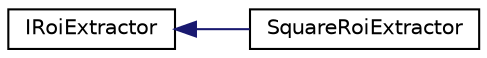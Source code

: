 digraph "Graphical Class Hierarchy"
{
  edge [fontname="Helvetica",fontsize="10",labelfontname="Helvetica",labelfontsize="10"];
  node [fontname="Helvetica",fontsize="10",shape=record];
  rankdir="LR";
  Node1 [label="IRoiExtractor",height=0.2,width=0.4,color="black", fillcolor="white", style="filled",URL="$class_i_roi_extractor.html",tooltip="The IRoiExtractor class is an interface for doing ROI extraction from a segmented image..."];
  Node1 -> Node2 [dir="back",color="midnightblue",fontsize="10",style="solid",fontname="Helvetica"];
  Node2 [label="SquareRoiExtractor",height=0.2,width=0.4,color="black", fillcolor="white", style="filled",URL="$class_square_roi_extractor.html",tooltip="The SquareRoiExtractor class is an implementation of the IRoiExtractor, extracts square-shaped area f..."];
}
